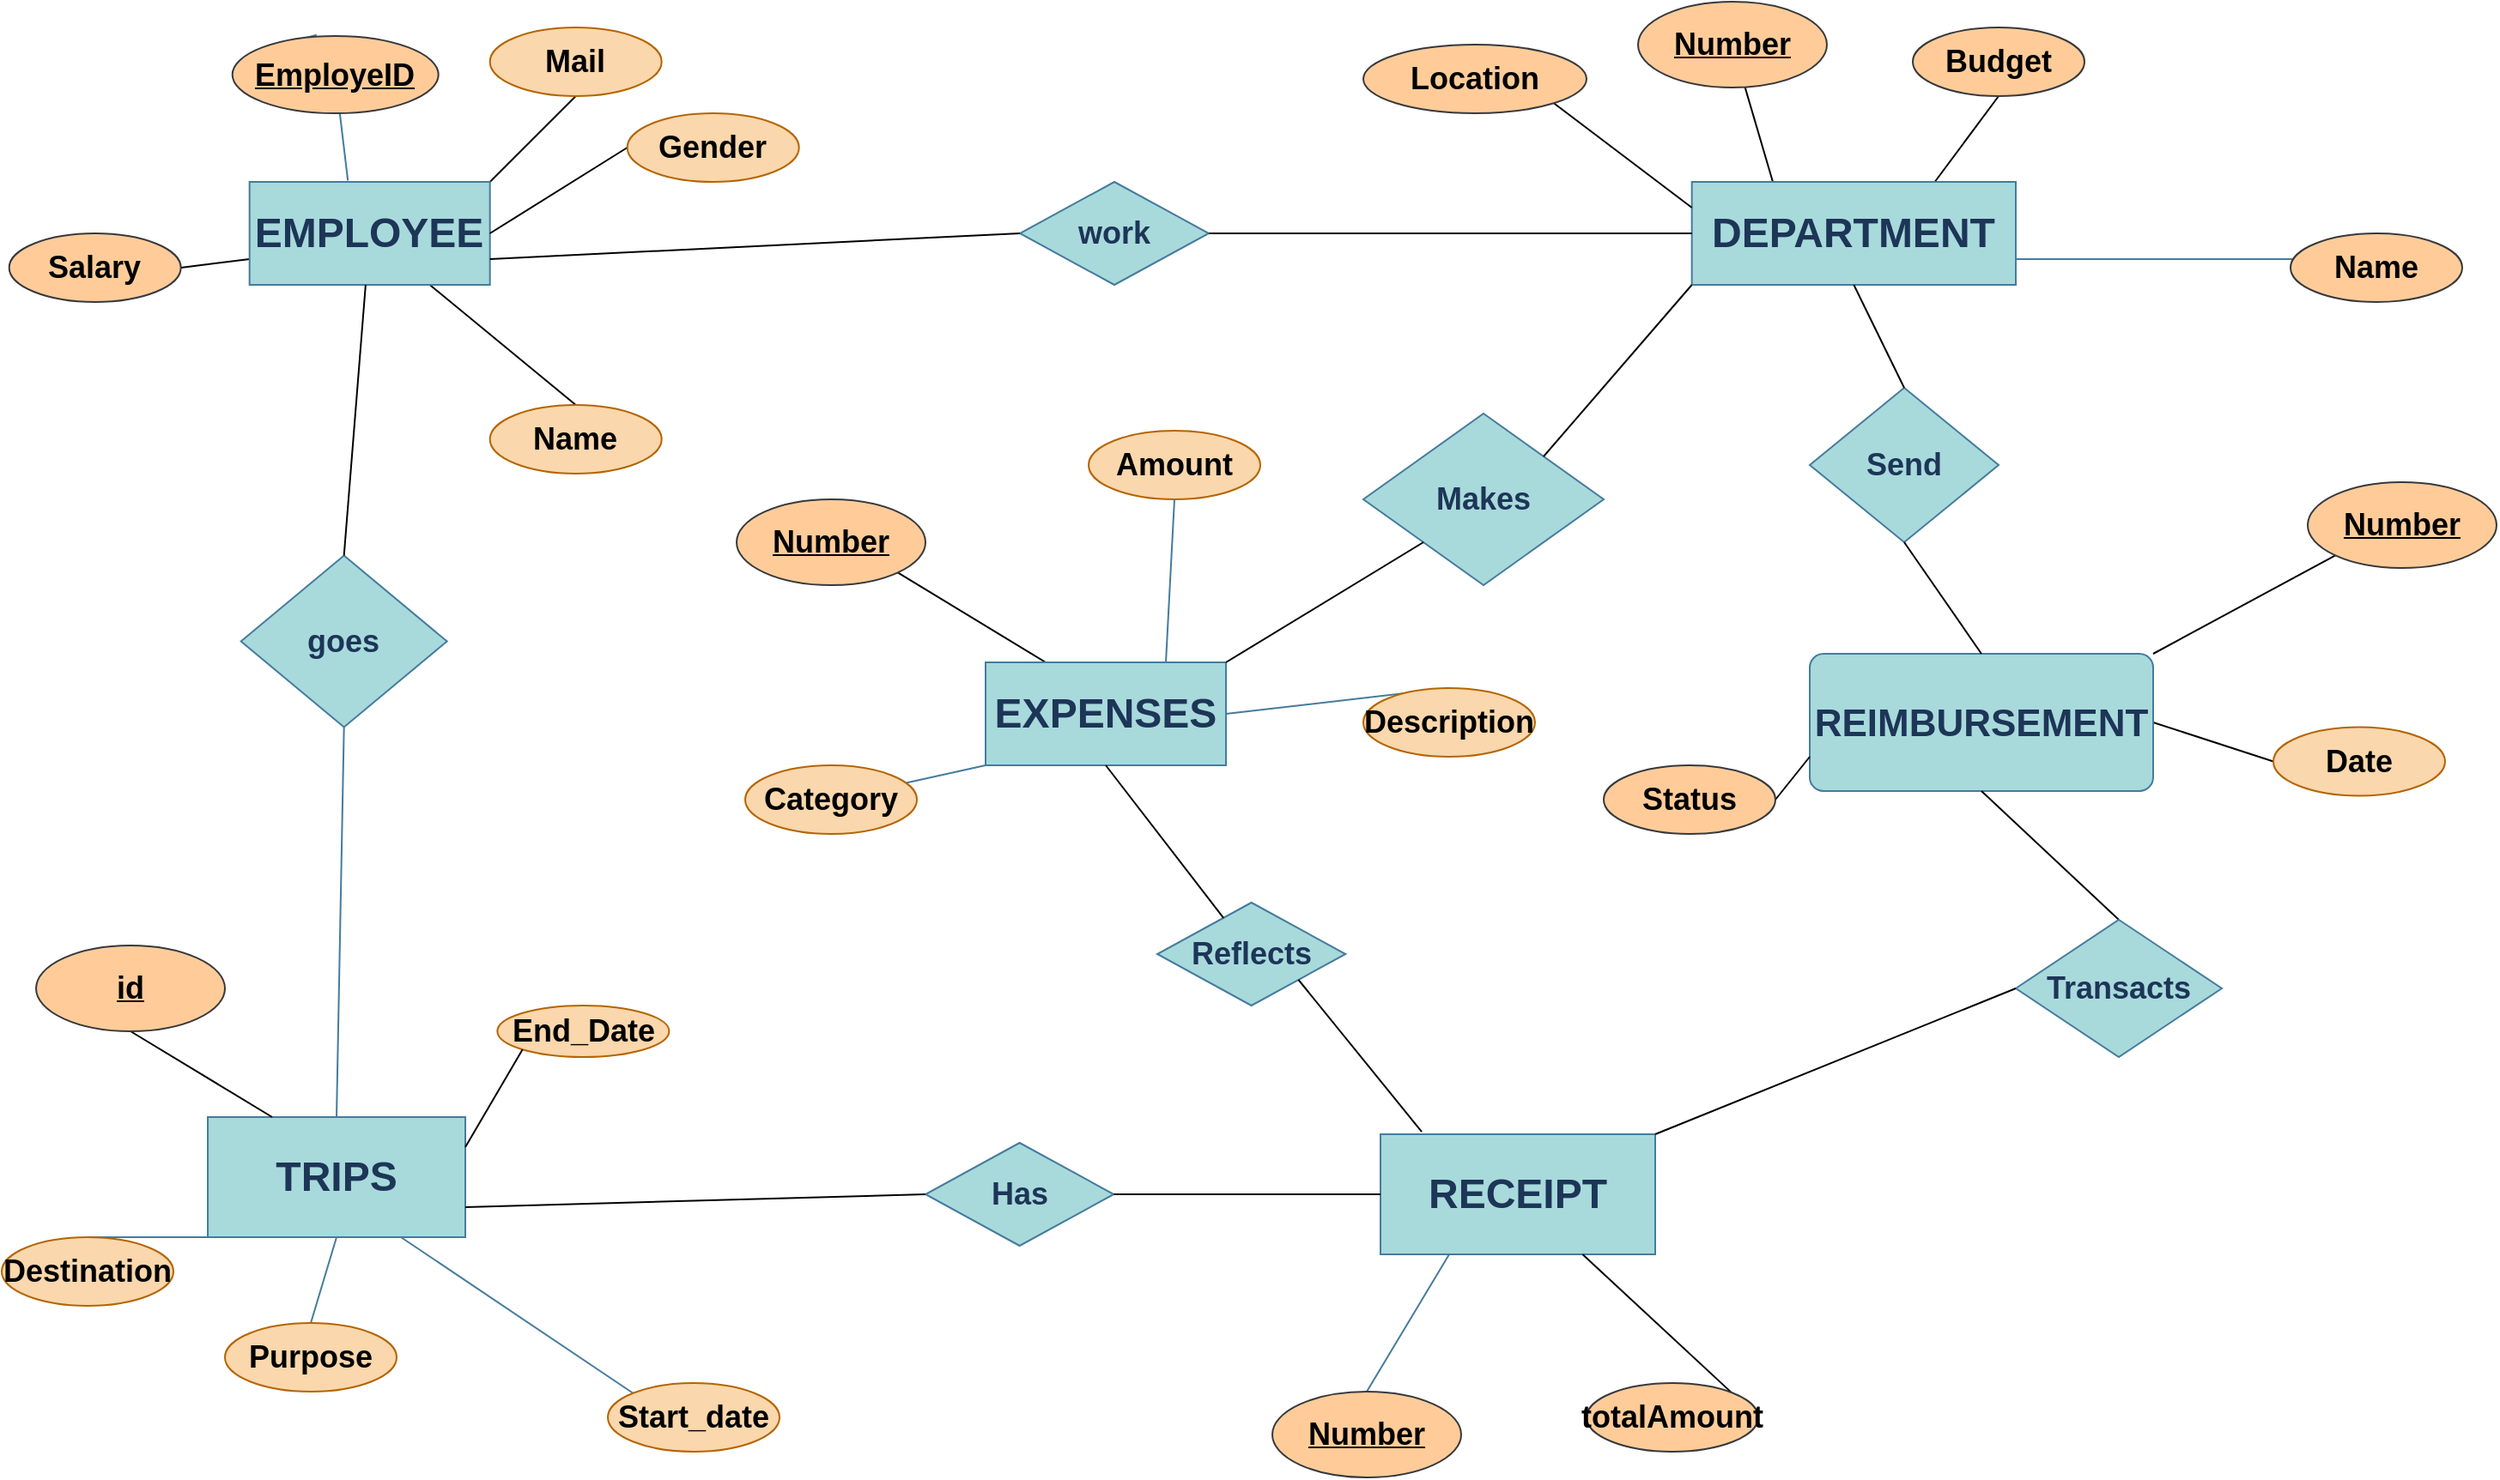 <mxfile version="22.1.13" type="github">
  <diagram name="Sayfa -1" id="tAK1WNqzjO5zu7eQM2dV">
    <mxGraphModel dx="1909" dy="1096" grid="1" gridSize="10" guides="1" tooltips="1" connect="1" arrows="1" fold="1" page="1" pageScale="1" pageWidth="1654" pageHeight="1169" background="#FFFFFF" math="0" shadow="0">
      <root>
        <mxCell id="0" />
        <mxCell id="1" parent="0" />
        <mxCell id="LRJ7ucOdWmaU4i4guX7y-21" value="&lt;h1&gt;RECEIPT&lt;/h1&gt;" style="whiteSpace=wrap;html=1;fillColor=#A8DADC;fontColor=#1D3557;strokeColor=#457B9D;labelBackgroundColor=none;" parent="1" vertex="1">
          <mxGeometry x="890.0" y="700" width="160" height="70" as="geometry" />
        </mxCell>
        <mxCell id="LRJ7ucOdWmaU4i4guX7y-75" style="edgeStyle=none;rounded=0;orthogonalLoop=1;jettySize=auto;html=1;exitX=0.25;exitY=1;exitDx=0;exitDy=0;entryX=0.5;entryY=0;entryDx=0;entryDy=0;strokeColor=#457B9D;fontColor=#1D3557;fillColor=#A8DADC;endArrow=none;endFill=0;" parent="1" source="LRJ7ucOdWmaU4i4guX7y-22" target="LRJ7ucOdWmaU4i4guX7y-70" edge="1">
          <mxGeometry relative="1" as="geometry" />
        </mxCell>
        <mxCell id="LRJ7ucOdWmaU4i4guX7y-77" style="edgeStyle=none;rounded=0;orthogonalLoop=1;jettySize=auto;html=1;exitX=0.75;exitY=1;exitDx=0;exitDy=0;entryX=0;entryY=0;entryDx=0;entryDy=0;strokeColor=#457B9D;fontColor=#1D3557;fillColor=#A8DADC;endArrow=none;endFill=0;" parent="1" source="LRJ7ucOdWmaU4i4guX7y-22" target="LRJ7ucOdWmaU4i4guX7y-72" edge="1">
          <mxGeometry relative="1" as="geometry">
            <mxPoint x="401.98" y="795.729" as="targetPoint" />
          </mxGeometry>
        </mxCell>
        <mxCell id="LRJ7ucOdWmaU4i4guX7y-139" style="edgeStyle=none;rounded=0;orthogonalLoop=1;jettySize=auto;html=1;exitX=0.5;exitY=0;exitDx=0;exitDy=0;entryX=0.5;entryY=1;entryDx=0;entryDy=0;strokeColor=#457B9D;fontColor=#1D3557;fillColor=#A8DADC;endArrow=none;endFill=0;" parent="1" source="LRJ7ucOdWmaU4i4guX7y-22" target="LRJ7ucOdWmaU4i4guX7y-138" edge="1">
          <mxGeometry relative="1" as="geometry">
            <mxPoint x="282.01" y="532.75" as="targetPoint" />
          </mxGeometry>
        </mxCell>
        <mxCell id="LRJ7ucOdWmaU4i4guX7y-22" value="&lt;h1&gt;TRIPS&lt;/h1&gt;" style="whiteSpace=wrap;html=1;strokeColor=#457B9D;fontColor=#1D3557;fillColor=#A8DADC;labelBackgroundColor=none;" parent="1" vertex="1">
          <mxGeometry x="207.01" y="690" width="150" height="70" as="geometry" />
        </mxCell>
        <mxCell id="LRJ7ucOdWmaU4i4guX7y-89" style="edgeStyle=none;rounded=0;orthogonalLoop=1;jettySize=auto;html=1;exitX=0.75;exitY=0;exitDx=0;exitDy=0;entryX=0.5;entryY=1;entryDx=0;entryDy=0;strokeColor=#457B9D;fontColor=#1D3557;fillColor=#A8DADC;endArrow=none;endFill=0;" parent="1" source="LRJ7ucOdWmaU4i4guX7y-23" target="LRJ7ucOdWmaU4i4guX7y-82" edge="1">
          <mxGeometry relative="1" as="geometry">
            <mxPoint x="930" y="385" as="targetPoint" />
          </mxGeometry>
        </mxCell>
        <mxCell id="LRJ7ucOdWmaU4i4guX7y-93" style="edgeStyle=none;rounded=0;orthogonalLoop=1;jettySize=auto;html=1;exitX=0;exitY=1;exitDx=0;exitDy=0;strokeColor=#457B9D;fontColor=#1D3557;fillColor=#A8DADC;endArrow=none;endFill=0;" parent="1" source="LRJ7ucOdWmaU4i4guX7y-23" target="LRJ7ucOdWmaU4i4guX7y-90" edge="1">
          <mxGeometry relative="1" as="geometry" />
        </mxCell>
        <mxCell id="8LL4Cj1OAmR2oA_F3G93-39" style="edgeStyle=none;rounded=0;orthogonalLoop=1;jettySize=auto;html=1;exitX=0.25;exitY=0;exitDx=0;exitDy=0;endArrow=none;endFill=0;entryX=1;entryY=1;entryDx=0;entryDy=0;" parent="1" source="LRJ7ucOdWmaU4i4guX7y-23" target="8LL4Cj1OAmR2oA_F3G93-38" edge="1">
          <mxGeometry relative="1" as="geometry">
            <mxPoint x="650" y="362" as="targetPoint" />
          </mxGeometry>
        </mxCell>
        <mxCell id="LRJ7ucOdWmaU4i4guX7y-23" value="&lt;h1&gt;EXPENSES&lt;/h1&gt;" style="whiteSpace=wrap;html=1;strokeColor=#457B9D;fontColor=#1D3557;fillColor=#A8DADC;" parent="1" vertex="1">
          <mxGeometry x="660" y="425" width="140" height="60" as="geometry" />
        </mxCell>
        <mxCell id="LRJ7ucOdWmaU4i4guX7y-70" value="&lt;h2&gt;Destination&lt;/h2&gt;" style="ellipse;whiteSpace=wrap;html=1;align=center;strokeColor=#b46504;fillColor=#fad7ac;" parent="1" vertex="1">
          <mxGeometry x="87.01" y="760" width="100" height="40" as="geometry" />
        </mxCell>
        <mxCell id="LRJ7ucOdWmaU4i4guX7y-76" style="edgeStyle=none;rounded=0;orthogonalLoop=1;jettySize=auto;html=1;exitX=0.5;exitY=0;exitDx=0;exitDy=0;entryX=0.5;entryY=1;entryDx=0;entryDy=0;strokeColor=#457B9D;fontColor=#1D3557;fillColor=#A8DADC;endArrow=none;endFill=0;" parent="1" source="LRJ7ucOdWmaU4i4guX7y-71" target="LRJ7ucOdWmaU4i4guX7y-22" edge="1">
          <mxGeometry relative="1" as="geometry" />
        </mxCell>
        <mxCell id="LRJ7ucOdWmaU4i4guX7y-71" value="&lt;h2&gt;Purpose&lt;/h2&gt;" style="ellipse;whiteSpace=wrap;html=1;align=center;strokeColor=#b46504;fillColor=#fad7ac;" parent="1" vertex="1">
          <mxGeometry x="217.01" y="810" width="100" height="40" as="geometry" />
        </mxCell>
        <mxCell id="LRJ7ucOdWmaU4i4guX7y-72" value="&lt;h2&gt;Start_date&lt;/h2&gt;" style="ellipse;whiteSpace=wrap;html=1;align=center;strokeColor=#b46504;fillColor=#fad7ac;" parent="1" vertex="1">
          <mxGeometry x="440" y="845" width="100" height="40" as="geometry" />
        </mxCell>
        <mxCell id="LRJ7ucOdWmaU4i4guX7y-79" value="&lt;h2&gt;End_Date&lt;/h2&gt;" style="ellipse;whiteSpace=wrap;html=1;align=center;strokeColor=#b46504;fillColor=#fad7ac;" parent="1" vertex="1">
          <mxGeometry x="375.67" y="625" width="100" height="30" as="geometry" />
        </mxCell>
        <mxCell id="LRJ7ucOdWmaU4i4guX7y-87" style="edgeStyle=none;rounded=0;orthogonalLoop=1;jettySize=auto;html=1;exitX=0.5;exitY=0;exitDx=0;exitDy=0;entryX=1;entryY=0.5;entryDx=0;entryDy=0;strokeColor=#457B9D;fontColor=#1D3557;fillColor=#A8DADC;endArrow=none;endFill=0;" parent="1" source="LRJ7ucOdWmaU4i4guX7y-81" target="LRJ7ucOdWmaU4i4guX7y-23" edge="1">
          <mxGeometry relative="1" as="geometry" />
        </mxCell>
        <mxCell id="LRJ7ucOdWmaU4i4guX7y-81" value="&lt;h2&gt;Description&lt;/h2&gt;" style="ellipse;whiteSpace=wrap;html=1;align=center;strokeColor=#b46504;fillColor=#fad7ac;" parent="1" vertex="1">
          <mxGeometry x="880" y="440" width="100" height="40" as="geometry" />
        </mxCell>
        <mxCell id="LRJ7ucOdWmaU4i4guX7y-82" value="&lt;h2&gt;Amount&lt;/h2&gt;" style="ellipse;whiteSpace=wrap;html=1;align=center;strokeColor=#b46504;fillColor=#fad7ac;" parent="1" vertex="1">
          <mxGeometry x="720" y="290" width="100" height="40" as="geometry" />
        </mxCell>
        <mxCell id="LRJ7ucOdWmaU4i4guX7y-90" value="&lt;h2&gt;Category&lt;/h2&gt;" style="ellipse;whiteSpace=wrap;html=1;align=center;strokeColor=#b46504;fillColor=#fad7ac;" parent="1" vertex="1">
          <mxGeometry x="520" y="485" width="100" height="40" as="geometry" />
        </mxCell>
        <mxCell id="LRJ7ucOdWmaU4i4guX7y-103" style="edgeStyle=none;rounded=0;orthogonalLoop=1;jettySize=auto;html=1;exitX=1;exitY=0.75;exitDx=0;exitDy=0;strokeColor=#457B9D;fontColor=#1D3557;fillColor=#A8DADC;endArrow=none;endFill=0;" parent="1" edge="1" source="LRJ7ucOdWmaU4i4guX7y-95">
          <mxGeometry relative="1" as="geometry">
            <mxPoint x="1211.345" y="135" as="sourcePoint" />
            <mxPoint x="1430" y="190" as="targetPoint" />
          </mxGeometry>
        </mxCell>
        <mxCell id="8LL4Cj1OAmR2oA_F3G93-23" style="edgeStyle=none;rounded=0;orthogonalLoop=1;jettySize=auto;html=1;exitX=0.25;exitY=0;exitDx=0;exitDy=0;endArrow=none;endFill=0;" parent="1" source="LRJ7ucOdWmaU4i4guX7y-95" target="8LL4Cj1OAmR2oA_F3G93-22" edge="1">
          <mxGeometry relative="1" as="geometry" />
        </mxCell>
        <mxCell id="8LL4Cj1OAmR2oA_F3G93-24" style="edgeStyle=none;rounded=0;orthogonalLoop=1;jettySize=auto;html=1;exitX=0.75;exitY=0;exitDx=0;exitDy=0;entryX=0.5;entryY=1;entryDx=0;entryDy=0;endArrow=none;endFill=0;" parent="1" source="LRJ7ucOdWmaU4i4guX7y-95" target="8LL4Cj1OAmR2oA_F3G93-21" edge="1">
          <mxGeometry relative="1" as="geometry" />
        </mxCell>
        <mxCell id="LRJ7ucOdWmaU4i4guX7y-95" value="&lt;h1&gt;DEPARTMENT&lt;/h1&gt;" style="whiteSpace=wrap;html=1;align=center;strokeColor=#457B9D;fontColor=#1D3557;fillColor=#A8DADC;" parent="1" vertex="1">
          <mxGeometry x="1071.34" y="145" width="188.66" height="60" as="geometry" />
        </mxCell>
        <mxCell id="8LL4Cj1OAmR2oA_F3G93-37" style="edgeStyle=none;rounded=0;orthogonalLoop=1;jettySize=auto;html=1;entryX=0;entryY=0.25;entryDx=0;entryDy=0;endArrow=none;endFill=0;exitX=1;exitY=1;exitDx=0;exitDy=0;" parent="1" target="LRJ7ucOdWmaU4i4guX7y-95" edge="1" source="LRJ7ucOdWmaU4i4guX7y-96">
          <mxGeometry relative="1" as="geometry">
            <mxPoint x="1050" y="155" as="sourcePoint" />
          </mxGeometry>
        </mxCell>
        <mxCell id="LRJ7ucOdWmaU4i4guX7y-96" value="&lt;h2&gt;Location&lt;/h2&gt;" style="ellipse;whiteSpace=wrap;html=1;align=center;strokeColor=#36393d;fillColor=#ffcc99;" parent="1" vertex="1">
          <mxGeometry x="880" y="65" width="130" height="40" as="geometry" />
        </mxCell>
        <mxCell id="LRJ7ucOdWmaU4i4guX7y-97" value="&lt;h2&gt;Name&lt;/h2&gt;" style="ellipse;whiteSpace=wrap;html=1;align=center;strokeColor=#36393d;fillColor=#ffcc99;" parent="1" vertex="1">
          <mxGeometry x="1420" y="175" width="100" height="40" as="geometry" />
        </mxCell>
        <mxCell id="LRJ7ucOdWmaU4i4guX7y-105" value="&lt;h2&gt;work&lt;/h2&gt;" style="shape=rhombus;perimeter=rhombusPerimeter;whiteSpace=wrap;html=1;align=center;strokeColor=#457B9D;fontColor=#1D3557;fillColor=#A8DADC;direction=east;" parent="1" vertex="1">
          <mxGeometry x="680" y="145" width="110" height="60" as="geometry" />
        </mxCell>
        <mxCell id="8LL4Cj1OAmR2oA_F3G93-61" style="edgeStyle=none;rounded=0;orthogonalLoop=1;jettySize=auto;html=1;exitX=1;exitY=0.5;exitDx=0;exitDy=0;entryX=0;entryY=0.5;entryDx=0;entryDy=0;endArrow=none;endFill=0;" parent="1" source="LRJ7ucOdWmaU4i4guX7y-118" target="8LL4Cj1OAmR2oA_F3G93-55" edge="1">
          <mxGeometry relative="1" as="geometry" />
        </mxCell>
        <mxCell id="LRJ7ucOdWmaU4i4guX7y-118" value="&lt;h1&gt;&lt;span style=&quot;font-size: 22px;&quot;&gt;REIMBURSEMENT&lt;/span&gt;&lt;/h1&gt;" style="rounded=1;arcSize=10;whiteSpace=wrap;html=1;align=center;strokeColor=#457B9D;fontColor=#1D3557;fillColor=#A8DADC;" parent="1" vertex="1">
          <mxGeometry x="1140" y="420" width="200" height="80" as="geometry" />
        </mxCell>
        <mxCell id="LRJ7ucOdWmaU4i4guX7y-120" value="&lt;h2&gt;Send&lt;/h2&gt;" style="shape=rhombus;perimeter=rhombusPerimeter;whiteSpace=wrap;html=1;align=center;strokeColor=#457B9D;fontColor=#1D3557;fillColor=#A8DADC;" parent="1" vertex="1">
          <mxGeometry x="1140" y="265" width="110" height="90" as="geometry" />
        </mxCell>
        <mxCell id="8LL4Cj1OAmR2oA_F3G93-40" style="edgeStyle=none;rounded=0;orthogonalLoop=1;jettySize=auto;html=1;exitX=0.5;exitY=0;exitDx=0;exitDy=0;entryX=0.5;entryY=1;entryDx=0;entryDy=0;endArrow=none;endFill=0;" parent="1" source="LRJ7ucOdWmaU4i4guX7y-122" target="LRJ7ucOdWmaU4i4guX7y-118" edge="1">
          <mxGeometry relative="1" as="geometry" />
        </mxCell>
        <mxCell id="LRJ7ucOdWmaU4i4guX7y-122" value="&lt;h2&gt;Transacts&lt;/h2&gt;" style="shape=rhombus;perimeter=rhombusPerimeter;whiteSpace=wrap;html=1;align=center;strokeColor=#457B9D;fontColor=#1D3557;fillColor=#A8DADC;" parent="1" vertex="1">
          <mxGeometry x="1260" y="575" width="120" height="80" as="geometry" />
        </mxCell>
        <mxCell id="LRJ7ucOdWmaU4i4guX7y-135" value="&lt;h2&gt;Makes&lt;/h2&gt;" style="shape=rhombus;perimeter=rhombusPerimeter;whiteSpace=wrap;html=1;align=center;strokeColor=#457B9D;fontColor=#1D3557;fillColor=#A8DADC;direction=east;" parent="1" vertex="1">
          <mxGeometry x="880" y="280" width="140" height="100" as="geometry" />
        </mxCell>
        <mxCell id="LRJ7ucOdWmaU4i4guX7y-138" value="&lt;h2&gt;goes&lt;/h2&gt;" style="shape=rhombus;perimeter=rhombusPerimeter;whiteSpace=wrap;html=1;align=center;strokeColor=#457B9D;fontColor=#1D3557;fillColor=#A8DADC;" parent="1" vertex="1">
          <mxGeometry x="226.34" y="362.75" width="120" height="100" as="geometry" />
        </mxCell>
        <mxCell id="8LL4Cj1OAmR2oA_F3G93-21" value="&lt;h2&gt;Budget&lt;/h2&gt;" style="ellipse;whiteSpace=wrap;html=1;align=center;strokeColor=#36393d;fillColor=#ffcc99;" parent="1" vertex="1">
          <mxGeometry x="1200" y="55" width="100" height="40" as="geometry" />
        </mxCell>
        <mxCell id="8LL4Cj1OAmR2oA_F3G93-22" value="&lt;h2&gt;Number&lt;/h2&gt;" style="ellipse;whiteSpace=wrap;html=1;align=center;fontStyle=4;fillColor=#ffcc99;strokeColor=#36393d;" parent="1" vertex="1">
          <mxGeometry x="1040" y="40" width="110" height="50" as="geometry" />
        </mxCell>
        <mxCell id="8LL4Cj1OAmR2oA_F3G93-38" value="&lt;h2&gt;Number&lt;/h2&gt;" style="ellipse;whiteSpace=wrap;html=1;align=center;fontStyle=4;fillColor=#ffcc99;strokeColor=#36393d;" parent="1" vertex="1">
          <mxGeometry x="515" y="330" width="110" height="50" as="geometry" />
        </mxCell>
        <mxCell id="8LL4Cj1OAmR2oA_F3G93-84" style="edgeStyle=none;rounded=0;orthogonalLoop=1;jettySize=auto;html=1;exitX=0.5;exitY=1;exitDx=0;exitDy=0;entryX=0.25;entryY=0;entryDx=0;entryDy=0;endArrow=none;endFill=0;" parent="1" source="8LL4Cj1OAmR2oA_F3G93-45" target="LRJ7ucOdWmaU4i4guX7y-22" edge="1">
          <mxGeometry relative="1" as="geometry" />
        </mxCell>
        <mxCell id="8LL4Cj1OAmR2oA_F3G93-45" value="&lt;h2&gt;id&lt;/h2&gt;" style="ellipse;whiteSpace=wrap;html=1;align=center;fontStyle=4;fillColor=#ffcc99;strokeColor=#36393d;" parent="1" vertex="1">
          <mxGeometry x="107.01" y="590" width="110" height="50" as="geometry" />
        </mxCell>
        <mxCell id="8LL4Cj1OAmR2oA_F3G93-50" value="&lt;h2&gt;Has&lt;/h2&gt;" style="shape=rhombus;perimeter=rhombusPerimeter;whiteSpace=wrap;html=1;align=center;strokeColor=#457B9D;fontColor=#1D3557;fillColor=#A8DADC;" parent="1" vertex="1">
          <mxGeometry x="625.0" y="705" width="109.64" height="60" as="geometry" />
        </mxCell>
        <mxCell id="8LL4Cj1OAmR2oA_F3G93-60" style="edgeStyle=none;rounded=0;orthogonalLoop=1;jettySize=auto;html=1;exitX=0;exitY=1;exitDx=0;exitDy=0;entryX=1;entryY=0;entryDx=0;entryDy=0;endArrow=none;endFill=0;" parent="1" source="8LL4Cj1OAmR2oA_F3G93-53" target="LRJ7ucOdWmaU4i4guX7y-118" edge="1">
          <mxGeometry relative="1" as="geometry" />
        </mxCell>
        <mxCell id="8LL4Cj1OAmR2oA_F3G93-53" value="&lt;h2&gt;Number&lt;/h2&gt;" style="ellipse;whiteSpace=wrap;html=1;align=center;fontStyle=4;fillColor=#ffcc99;strokeColor=#36393d;" parent="1" vertex="1">
          <mxGeometry x="1430" y="320" width="110" height="50" as="geometry" />
        </mxCell>
        <mxCell id="8LL4Cj1OAmR2oA_F3G93-59" style="edgeStyle=none;rounded=0;orthogonalLoop=1;jettySize=auto;html=1;exitX=1;exitY=0.5;exitDx=0;exitDy=0;entryX=0;entryY=0.75;entryDx=0;entryDy=0;endArrow=none;endFill=0;" parent="1" source="8LL4Cj1OAmR2oA_F3G93-54" target="LRJ7ucOdWmaU4i4guX7y-118" edge="1">
          <mxGeometry relative="1" as="geometry" />
        </mxCell>
        <mxCell id="8LL4Cj1OAmR2oA_F3G93-54" value="&lt;h2&gt;Status&lt;/h2&gt;" style="ellipse;whiteSpace=wrap;html=1;align=center;fillColor=#ffcc99;strokeColor=#36393d;" parent="1" vertex="1">
          <mxGeometry x="1020" y="485" width="100" height="40" as="geometry" />
        </mxCell>
        <mxCell id="8LL4Cj1OAmR2oA_F3G93-55" value="&lt;h2&gt;Date&lt;/h2&gt;" style="ellipse;whiteSpace=wrap;html=1;align=center;strokeColor=#b46504;fillColor=#fad7ac;" parent="1" vertex="1">
          <mxGeometry x="1410" y="462.75" width="100" height="40" as="geometry" />
        </mxCell>
        <mxCell id="8LL4Cj1OAmR2oA_F3G93-65" value="" style="edgeStyle=none;rounded=0;orthogonalLoop=1;jettySize=auto;html=1;exitX=0.25;exitY=1;exitDx=0;exitDy=0;entryX=0.5;entryY=0;entryDx=0;entryDy=0;strokeColor=#457B9D;fontColor=#1D3557;fillColor=#A8DADC;startArrow=none;startFill=0;endArrow=none;endFill=0;" parent="1" source="LRJ7ucOdWmaU4i4guX7y-21" target="8LL4Cj1OAmR2oA_F3G93-64" edge="1">
          <mxGeometry relative="1" as="geometry">
            <mxPoint x="1387" y="1060" as="sourcePoint" />
            <mxPoint x="1347" y="1105" as="targetPoint" />
          </mxGeometry>
        </mxCell>
        <mxCell id="8LL4Cj1OAmR2oA_F3G93-64" value="&lt;h2&gt;Number&lt;/h2&gt;" style="ellipse;whiteSpace=wrap;html=1;align=center;fontStyle=4;fillColor=#ffcc99;strokeColor=#36393d;" parent="1" vertex="1">
          <mxGeometry x="827" y="850" width="110" height="50" as="geometry" />
        </mxCell>
        <mxCell id="8LL4Cj1OAmR2oA_F3G93-67" style="edgeStyle=none;rounded=0;orthogonalLoop=1;jettySize=auto;html=1;exitX=1;exitY=0.5;exitDx=0;exitDy=0;endArrow=none;endFill=0;" parent="1" source="8LL4Cj1OAmR2oA_F3G93-66" target="LRJ7ucOdWmaU4i4guX7y-21" edge="1">
          <mxGeometry relative="1" as="geometry" />
        </mxCell>
        <mxCell id="8LL4Cj1OAmR2oA_F3G93-66" value="&lt;h2&gt;totalAmount&lt;/h2&gt;" style="ellipse;whiteSpace=wrap;html=1;align=center;fillColor=#ffcc99;strokeColor=#36393d;" parent="1" vertex="1">
          <mxGeometry x="1010.0" y="845" width="100" height="40" as="geometry" />
        </mxCell>
        <mxCell id="f_7z1KpDx3eoWcF7GdFz-5" style="edgeStyle=none;rounded=0;orthogonalLoop=1;jettySize=auto;html=1;exitX=0.75;exitY=1;exitDx=0;exitDy=0;entryX=0.5;entryY=0;entryDx=0;entryDy=0;endArrow=none;endFill=0;" edge="1" parent="1" source="f_7z1KpDx3eoWcF7GdFz-8" target="f_7z1KpDx3eoWcF7GdFz-16">
          <mxGeometry relative="1" as="geometry" />
        </mxCell>
        <mxCell id="f_7z1KpDx3eoWcF7GdFz-6" style="edgeStyle=none;rounded=0;orthogonalLoop=1;jettySize=auto;html=1;exitX=0;exitY=0.75;exitDx=0;exitDy=0;entryX=1;entryY=0.5;entryDx=0;entryDy=0;endArrow=none;endFill=0;" edge="1" parent="1" source="f_7z1KpDx3eoWcF7GdFz-8" target="f_7z1KpDx3eoWcF7GdFz-17">
          <mxGeometry relative="1" as="geometry" />
        </mxCell>
        <mxCell id="f_7z1KpDx3eoWcF7GdFz-7" style="edgeStyle=none;rounded=0;orthogonalLoop=1;jettySize=auto;html=1;exitX=1;exitY=0;exitDx=0;exitDy=0;entryX=0.5;entryY=1;entryDx=0;entryDy=0;endArrow=none;endFill=0;" edge="1" parent="1" source="f_7z1KpDx3eoWcF7GdFz-8" target="f_7z1KpDx3eoWcF7GdFz-9">
          <mxGeometry relative="1" as="geometry" />
        </mxCell>
        <mxCell id="f_7z1KpDx3eoWcF7GdFz-8" value="&lt;h1&gt;EMPLOYEE&lt;/h1&gt;" style="rounded=0;whiteSpace=wrap;html=1;fillColor=#A8DADC;strokeColor=#457B9D;fontColor=#1D3557;labelBackgroundColor=none;" vertex="1" parent="1">
          <mxGeometry x="231.34" y="145" width="140" height="60" as="geometry" />
        </mxCell>
        <mxCell id="f_7z1KpDx3eoWcF7GdFz-9" value="&lt;h2&gt;Mail&lt;/h2&gt;" style="ellipse;whiteSpace=wrap;html=1;align=center;strokeColor=#b46504;fillColor=#fad7ac;" vertex="1" parent="1">
          <mxGeometry x="371.34" y="55" width="100" height="40" as="geometry" />
        </mxCell>
        <mxCell id="f_7z1KpDx3eoWcF7GdFz-10" style="edgeStyle=none;rounded=0;orthogonalLoop=1;jettySize=auto;html=1;exitX=0;exitY=0.5;exitDx=0;exitDy=0;entryX=1;entryY=0.5;entryDx=0;entryDy=0;endArrow=none;endFill=0;" edge="1" parent="1" source="f_7z1KpDx3eoWcF7GdFz-11" target="f_7z1KpDx3eoWcF7GdFz-8">
          <mxGeometry relative="1" as="geometry" />
        </mxCell>
        <mxCell id="f_7z1KpDx3eoWcF7GdFz-11" value="&lt;h2&gt;Gender&lt;/h2&gt;" style="ellipse;whiteSpace=wrap;html=1;align=center;strokeColor=#b46504;fillColor=#fad7ac;" vertex="1" parent="1">
          <mxGeometry x="451.34" y="105" width="100" height="40" as="geometry" />
        </mxCell>
        <mxCell id="f_7z1KpDx3eoWcF7GdFz-12" style="edgeStyle=none;rounded=0;orthogonalLoop=1;jettySize=auto;html=1;entryX=0;entryY=0.75;entryDx=0;entryDy=0;strokeColor=#457B9D;fontColor=#1D3557;fillColor=#A8DADC;" edge="1" parent="1" source="f_7z1KpDx3eoWcF7GdFz-8" target="f_7z1KpDx3eoWcF7GdFz-8">
          <mxGeometry relative="1" as="geometry" />
        </mxCell>
        <mxCell id="f_7z1KpDx3eoWcF7GdFz-13" value="" style="edgeStyle=none;rounded=0;orthogonalLoop=1;jettySize=auto;html=1;exitX=0.409;exitY=-0.014;exitDx=0;exitDy=0;strokeColor=#457B9D;fontColor=#1D3557;fillColor=#A8DADC;endArrow=none;endFill=0;exitPerimeter=0;" edge="1" parent="1" source="f_7z1KpDx3eoWcF7GdFz-15">
          <mxGeometry relative="1" as="geometry">
            <mxPoint x="251.34" y="-95" as="sourcePoint" />
            <mxPoint x="249.298" y="64.965" as="targetPoint" />
          </mxGeometry>
        </mxCell>
        <mxCell id="f_7z1KpDx3eoWcF7GdFz-14" value="" style="edgeStyle=none;rounded=0;orthogonalLoop=1;jettySize=auto;html=1;exitX=0.409;exitY=-0.014;exitDx=0;exitDy=0;strokeColor=#457B9D;fontColor=#1D3557;fillColor=#A8DADC;endArrow=none;endFill=0;exitPerimeter=0;" edge="1" parent="1" source="f_7z1KpDx3eoWcF7GdFz-8" target="f_7z1KpDx3eoWcF7GdFz-15">
          <mxGeometry relative="1" as="geometry">
            <mxPoint x="258.34" y="124" as="sourcePoint" />
            <mxPoint x="249.298" y="64.965" as="targetPoint" />
          </mxGeometry>
        </mxCell>
        <mxCell id="f_7z1KpDx3eoWcF7GdFz-15" value="&lt;h2&gt;EmployeID&lt;/h2&gt;" style="ellipse;whiteSpace=wrap;html=1;align=center;fontStyle=4;fillColor=#ffcc99;strokeColor=#36393d;" vertex="1" parent="1">
          <mxGeometry x="221.34" y="60" width="120" height="45" as="geometry" />
        </mxCell>
        <mxCell id="f_7z1KpDx3eoWcF7GdFz-16" value="&lt;h2&gt;Name&lt;/h2&gt;" style="ellipse;whiteSpace=wrap;html=1;align=center;strokeColor=#b46504;fillColor=#fad7ac;" vertex="1" parent="1">
          <mxGeometry x="371.34" y="275" width="100" height="40" as="geometry" />
        </mxCell>
        <mxCell id="f_7z1KpDx3eoWcF7GdFz-17" value="&lt;h2&gt;Salary&lt;/h2&gt;" style="ellipse;whiteSpace=wrap;html=1;align=center;fillColor=#ffcc99;strokeColor=#36393d;" vertex="1" parent="1">
          <mxGeometry x="91.34" y="175" width="100" height="40" as="geometry" />
        </mxCell>
        <mxCell id="f_7z1KpDx3eoWcF7GdFz-18" value="" style="endArrow=none;html=1;rounded=0;exitX=0.5;exitY=0;exitDx=0;exitDy=0;" edge="1" parent="1" source="LRJ7ucOdWmaU4i4guX7y-138" target="f_7z1KpDx3eoWcF7GdFz-8">
          <mxGeometry width="50" height="50" relative="1" as="geometry">
            <mxPoint x="930" y="730" as="sourcePoint" />
            <mxPoint x="980" y="680" as="targetPoint" />
          </mxGeometry>
        </mxCell>
        <mxCell id="f_7z1KpDx3eoWcF7GdFz-20" value="" style="endArrow=none;html=1;rounded=0;exitX=1;exitY=0.75;exitDx=0;exitDy=0;entryX=0;entryY=0.5;entryDx=0;entryDy=0;" edge="1" parent="1" source="f_7z1KpDx3eoWcF7GdFz-8" target="LRJ7ucOdWmaU4i4guX7y-105">
          <mxGeometry width="50" height="50" relative="1" as="geometry">
            <mxPoint x="930" y="370" as="sourcePoint" />
            <mxPoint x="980" y="320" as="targetPoint" />
          </mxGeometry>
        </mxCell>
        <mxCell id="f_7z1KpDx3eoWcF7GdFz-21" value="" style="endArrow=none;html=1;rounded=0;exitX=1;exitY=0.5;exitDx=0;exitDy=0;entryX=0;entryY=0.5;entryDx=0;entryDy=0;" edge="1" parent="1" source="LRJ7ucOdWmaU4i4guX7y-105" target="LRJ7ucOdWmaU4i4guX7y-95">
          <mxGeometry width="50" height="50" relative="1" as="geometry">
            <mxPoint x="930" y="370" as="sourcePoint" />
            <mxPoint x="980" y="320" as="targetPoint" />
          </mxGeometry>
        </mxCell>
        <mxCell id="f_7z1KpDx3eoWcF7GdFz-24" value="" style="endArrow=none;html=1;rounded=0;entryX=0;entryY=1;entryDx=0;entryDy=0;exitX=1;exitY=0;exitDx=0;exitDy=0;" edge="1" parent="1" source="LRJ7ucOdWmaU4i4guX7y-23" target="LRJ7ucOdWmaU4i4guX7y-135">
          <mxGeometry width="50" height="50" relative="1" as="geometry">
            <mxPoint x="680" y="320" as="sourcePoint" />
            <mxPoint x="730" y="270" as="targetPoint" />
          </mxGeometry>
        </mxCell>
        <mxCell id="f_7z1KpDx3eoWcF7GdFz-25" value="" style="endArrow=none;html=1;rounded=0;entryX=0;entryY=1;entryDx=0;entryDy=0;exitX=1;exitY=0;exitDx=0;exitDy=0;" edge="1" parent="1" source="LRJ7ucOdWmaU4i4guX7y-135" target="LRJ7ucOdWmaU4i4guX7y-95">
          <mxGeometry width="50" height="50" relative="1" as="geometry">
            <mxPoint x="680" y="320" as="sourcePoint" />
            <mxPoint x="730" y="270" as="targetPoint" />
          </mxGeometry>
        </mxCell>
        <mxCell id="f_7z1KpDx3eoWcF7GdFz-29" value="" style="endArrow=none;html=1;rounded=0;exitX=1;exitY=0.25;exitDx=0;exitDy=0;entryX=0;entryY=1;entryDx=0;entryDy=0;" edge="1" parent="1" source="LRJ7ucOdWmaU4i4guX7y-22" target="LRJ7ucOdWmaU4i4guX7y-79">
          <mxGeometry width="50" height="50" relative="1" as="geometry">
            <mxPoint x="675.67" y="750" as="sourcePoint" />
            <mxPoint x="725.67" y="700" as="targetPoint" />
          </mxGeometry>
        </mxCell>
        <mxCell id="f_7z1KpDx3eoWcF7GdFz-30" value="" style="endArrow=none;html=1;rounded=0;exitX=0;exitY=0.5;exitDx=0;exitDy=0;entryX=1;entryY=0;entryDx=0;entryDy=0;" edge="1" parent="1" source="LRJ7ucOdWmaU4i4guX7y-122" target="LRJ7ucOdWmaU4i4guX7y-21">
          <mxGeometry width="50" height="50" relative="1" as="geometry">
            <mxPoint x="680" y="680" as="sourcePoint" />
            <mxPoint x="1130" y="750" as="targetPoint" />
          </mxGeometry>
        </mxCell>
        <mxCell id="f_7z1KpDx3eoWcF7GdFz-32" value="" style="endArrow=none;html=1;rounded=0;entryX=1;entryY=0.75;entryDx=0;entryDy=0;exitX=0;exitY=0.5;exitDx=0;exitDy=0;" edge="1" parent="1" source="8LL4Cj1OAmR2oA_F3G93-50" target="LRJ7ucOdWmaU4i4guX7y-22">
          <mxGeometry width="50" height="50" relative="1" as="geometry">
            <mxPoint x="680" y="500" as="sourcePoint" />
            <mxPoint x="730" y="450" as="targetPoint" />
          </mxGeometry>
        </mxCell>
        <mxCell id="f_7z1KpDx3eoWcF7GdFz-33" value="" style="endArrow=none;html=1;rounded=0;exitX=1;exitY=0.5;exitDx=0;exitDy=0;entryX=0;entryY=0.5;entryDx=0;entryDy=0;" edge="1" parent="1" source="8LL4Cj1OAmR2oA_F3G93-50" target="LRJ7ucOdWmaU4i4guX7y-21">
          <mxGeometry width="50" height="50" relative="1" as="geometry">
            <mxPoint x="680" y="500" as="sourcePoint" />
            <mxPoint x="730" y="450" as="targetPoint" />
          </mxGeometry>
        </mxCell>
        <mxCell id="f_7z1KpDx3eoWcF7GdFz-34" value="" style="endArrow=none;html=1;rounded=0;entryX=0.5;entryY=1;entryDx=0;entryDy=0;exitX=0.5;exitY=0;exitDx=0;exitDy=0;" edge="1" parent="1" source="LRJ7ucOdWmaU4i4guX7y-118" target="LRJ7ucOdWmaU4i4guX7y-120">
          <mxGeometry width="50" height="50" relative="1" as="geometry">
            <mxPoint x="680" y="500" as="sourcePoint" />
            <mxPoint x="730" y="450" as="targetPoint" />
          </mxGeometry>
        </mxCell>
        <mxCell id="f_7z1KpDx3eoWcF7GdFz-35" value="" style="endArrow=none;html=1;rounded=0;entryX=0.5;entryY=1;entryDx=0;entryDy=0;exitX=0.5;exitY=0;exitDx=0;exitDy=0;" edge="1" parent="1" source="LRJ7ucOdWmaU4i4guX7y-120" target="LRJ7ucOdWmaU4i4guX7y-95">
          <mxGeometry width="50" height="50" relative="1" as="geometry">
            <mxPoint x="680" y="500" as="sourcePoint" />
            <mxPoint x="730" y="450" as="targetPoint" />
          </mxGeometry>
        </mxCell>
        <mxCell id="f_7z1KpDx3eoWcF7GdFz-36" value="&lt;h2&gt;Reflects&lt;/h2&gt;" style="shape=rhombus;perimeter=rhombusPerimeter;whiteSpace=wrap;html=1;align=center;strokeColor=#457B9D;fontColor=#1D3557;fillColor=#A8DADC;" vertex="1" parent="1">
          <mxGeometry x="760.0" y="565" width="109.64" height="60" as="geometry" />
        </mxCell>
        <mxCell id="f_7z1KpDx3eoWcF7GdFz-37" value="" style="endArrow=none;html=1;rounded=0;exitX=0.5;exitY=1;exitDx=0;exitDy=0;" edge="1" parent="1" source="LRJ7ucOdWmaU4i4guX7y-23" target="f_7z1KpDx3eoWcF7GdFz-36">
          <mxGeometry width="50" height="50" relative="1" as="geometry">
            <mxPoint x="730" y="500" as="sourcePoint" />
            <mxPoint x="780" y="450" as="targetPoint" />
          </mxGeometry>
        </mxCell>
        <mxCell id="f_7z1KpDx3eoWcF7GdFz-38" value="" style="endArrow=none;html=1;rounded=0;entryX=1;entryY=1;entryDx=0;entryDy=0;exitX=0.15;exitY=-0.021;exitDx=0;exitDy=0;exitPerimeter=0;" edge="1" parent="1" source="LRJ7ucOdWmaU4i4guX7y-21" target="f_7z1KpDx3eoWcF7GdFz-36">
          <mxGeometry width="50" height="50" relative="1" as="geometry">
            <mxPoint x="730" y="500" as="sourcePoint" />
            <mxPoint x="780" y="450" as="targetPoint" />
          </mxGeometry>
        </mxCell>
      </root>
    </mxGraphModel>
  </diagram>
</mxfile>
